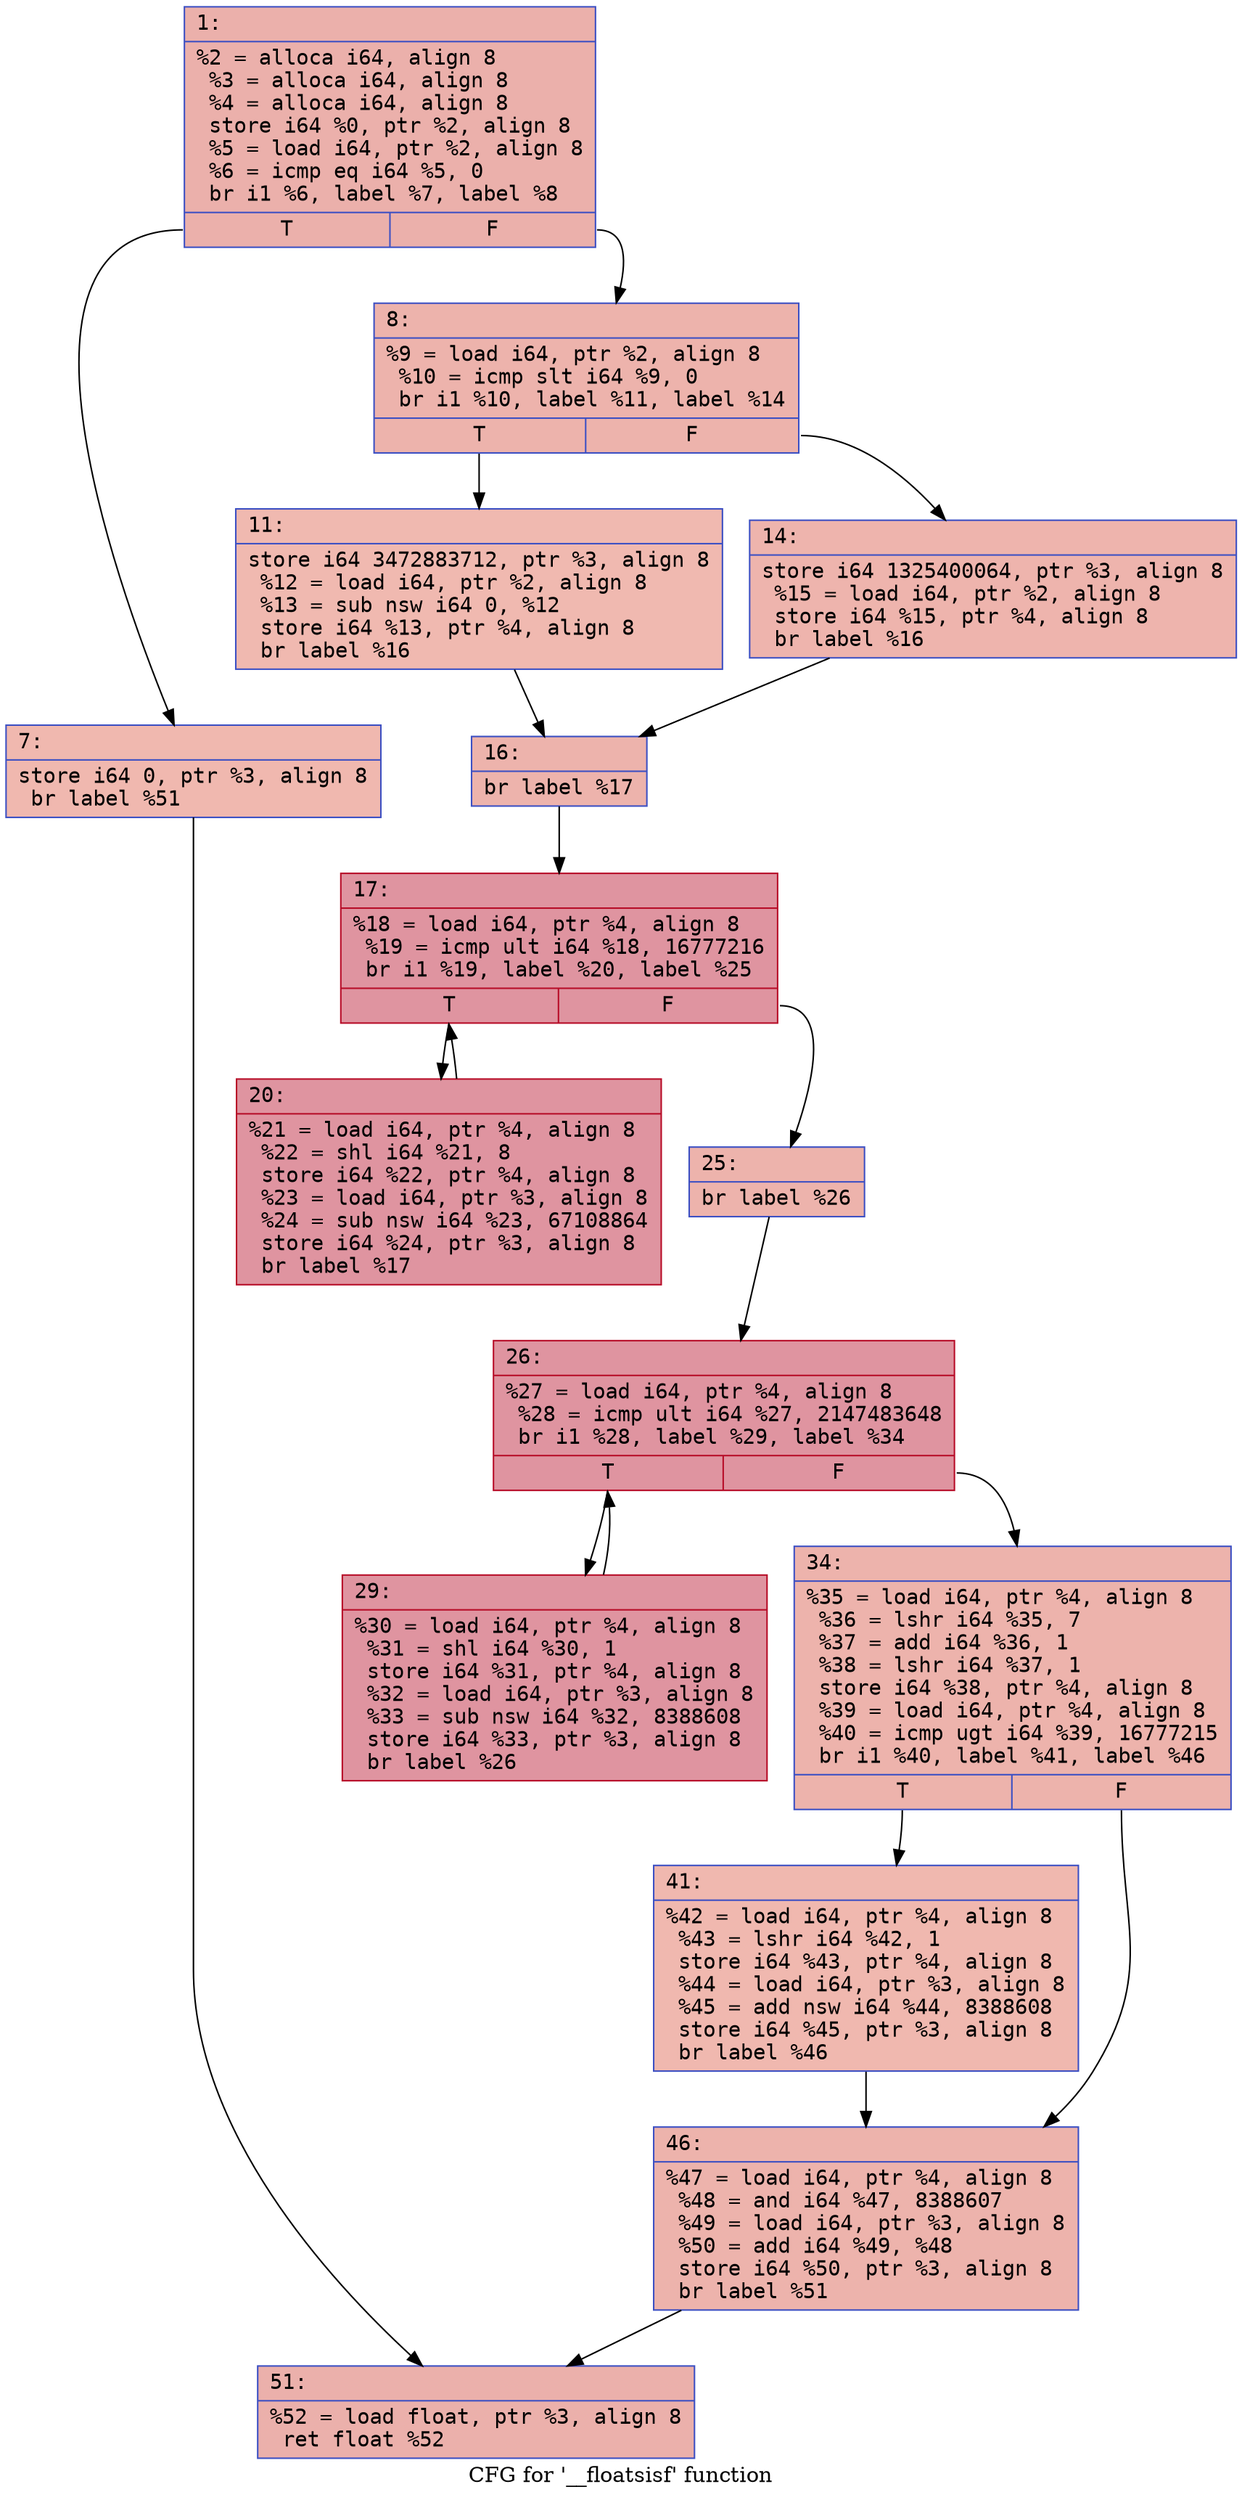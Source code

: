 digraph "CFG for '__floatsisf' function" {
	label="CFG for '__floatsisf' function";

	Node0x600000b22670 [shape=record,color="#3d50c3ff", style=filled, fillcolor="#d24b4070" fontname="Courier",label="{1:\l|  %2 = alloca i64, align 8\l  %3 = alloca i64, align 8\l  %4 = alloca i64, align 8\l  store i64 %0, ptr %2, align 8\l  %5 = load i64, ptr %2, align 8\l  %6 = icmp eq i64 %5, 0\l  br i1 %6, label %7, label %8\l|{<s0>T|<s1>F}}"];
	Node0x600000b22670:s0 -> Node0x600000b226c0[tooltip="1 -> 7\nProbability 37.50%" ];
	Node0x600000b22670:s1 -> Node0x600000b22710[tooltip="1 -> 8\nProbability 62.50%" ];
	Node0x600000b226c0 [shape=record,color="#3d50c3ff", style=filled, fillcolor="#dc5d4a70" fontname="Courier",label="{7:\l|  store i64 0, ptr %3, align 8\l  br label %51\l}"];
	Node0x600000b226c0 -> Node0x600000b22ad0[tooltip="7 -> 51\nProbability 100.00%" ];
	Node0x600000b22710 [shape=record,color="#3d50c3ff", style=filled, fillcolor="#d6524470" fontname="Courier",label="{8:\l|  %9 = load i64, ptr %2, align 8\l  %10 = icmp slt i64 %9, 0\l  br i1 %10, label %11, label %14\l|{<s0>T|<s1>F}}"];
	Node0x600000b22710:s0 -> Node0x600000b22760[tooltip="8 -> 11\nProbability 37.50%" ];
	Node0x600000b22710:s1 -> Node0x600000b227b0[tooltip="8 -> 14\nProbability 62.50%" ];
	Node0x600000b22760 [shape=record,color="#3d50c3ff", style=filled, fillcolor="#de614d70" fontname="Courier",label="{11:\l|  store i64 3472883712, ptr %3, align 8\l  %12 = load i64, ptr %2, align 8\l  %13 = sub nsw i64 0, %12\l  store i64 %13, ptr %4, align 8\l  br label %16\l}"];
	Node0x600000b22760 -> Node0x600000b22800[tooltip="11 -> 16\nProbability 100.00%" ];
	Node0x600000b227b0 [shape=record,color="#3d50c3ff", style=filled, fillcolor="#d8564670" fontname="Courier",label="{14:\l|  store i64 1325400064, ptr %3, align 8\l  %15 = load i64, ptr %2, align 8\l  store i64 %15, ptr %4, align 8\l  br label %16\l}"];
	Node0x600000b227b0 -> Node0x600000b22800[tooltip="14 -> 16\nProbability 100.00%" ];
	Node0x600000b22800 [shape=record,color="#3d50c3ff", style=filled, fillcolor="#d6524470" fontname="Courier",label="{16:\l|  br label %17\l}"];
	Node0x600000b22800 -> Node0x600000b22850[tooltip="16 -> 17\nProbability 100.00%" ];
	Node0x600000b22850 [shape=record,color="#b70d28ff", style=filled, fillcolor="#b70d2870" fontname="Courier",label="{17:\l|  %18 = load i64, ptr %4, align 8\l  %19 = icmp ult i64 %18, 16777216\l  br i1 %19, label %20, label %25\l|{<s0>T|<s1>F}}"];
	Node0x600000b22850:s0 -> Node0x600000b228a0[tooltip="17 -> 20\nProbability 96.88%" ];
	Node0x600000b22850:s1 -> Node0x600000b228f0[tooltip="17 -> 25\nProbability 3.12%" ];
	Node0x600000b228a0 [shape=record,color="#b70d28ff", style=filled, fillcolor="#b70d2870" fontname="Courier",label="{20:\l|  %21 = load i64, ptr %4, align 8\l  %22 = shl i64 %21, 8\l  store i64 %22, ptr %4, align 8\l  %23 = load i64, ptr %3, align 8\l  %24 = sub nsw i64 %23, 67108864\l  store i64 %24, ptr %3, align 8\l  br label %17\l}"];
	Node0x600000b228a0 -> Node0x600000b22850[tooltip="20 -> 17\nProbability 100.00%" ];
	Node0x600000b228f0 [shape=record,color="#3d50c3ff", style=filled, fillcolor="#d6524470" fontname="Courier",label="{25:\l|  br label %26\l}"];
	Node0x600000b228f0 -> Node0x600000b22940[tooltip="25 -> 26\nProbability 100.00%" ];
	Node0x600000b22940 [shape=record,color="#b70d28ff", style=filled, fillcolor="#b70d2870" fontname="Courier",label="{26:\l|  %27 = load i64, ptr %4, align 8\l  %28 = icmp ult i64 %27, 2147483648\l  br i1 %28, label %29, label %34\l|{<s0>T|<s1>F}}"];
	Node0x600000b22940:s0 -> Node0x600000b22990[tooltip="26 -> 29\nProbability 96.88%" ];
	Node0x600000b22940:s1 -> Node0x600000b229e0[tooltip="26 -> 34\nProbability 3.12%" ];
	Node0x600000b22990 [shape=record,color="#b70d28ff", style=filled, fillcolor="#b70d2870" fontname="Courier",label="{29:\l|  %30 = load i64, ptr %4, align 8\l  %31 = shl i64 %30, 1\l  store i64 %31, ptr %4, align 8\l  %32 = load i64, ptr %3, align 8\l  %33 = sub nsw i64 %32, 8388608\l  store i64 %33, ptr %3, align 8\l  br label %26\l}"];
	Node0x600000b22990 -> Node0x600000b22940[tooltip="29 -> 26\nProbability 100.00%" ];
	Node0x600000b229e0 [shape=record,color="#3d50c3ff", style=filled, fillcolor="#d6524470" fontname="Courier",label="{34:\l|  %35 = load i64, ptr %4, align 8\l  %36 = lshr i64 %35, 7\l  %37 = add i64 %36, 1\l  %38 = lshr i64 %37, 1\l  store i64 %38, ptr %4, align 8\l  %39 = load i64, ptr %4, align 8\l  %40 = icmp ugt i64 %39, 16777215\l  br i1 %40, label %41, label %46\l|{<s0>T|<s1>F}}"];
	Node0x600000b229e0:s0 -> Node0x600000b22a30[tooltip="34 -> 41\nProbability 50.00%" ];
	Node0x600000b229e0:s1 -> Node0x600000b22a80[tooltip="34 -> 46\nProbability 50.00%" ];
	Node0x600000b22a30 [shape=record,color="#3d50c3ff", style=filled, fillcolor="#dc5d4a70" fontname="Courier",label="{41:\l|  %42 = load i64, ptr %4, align 8\l  %43 = lshr i64 %42, 1\l  store i64 %43, ptr %4, align 8\l  %44 = load i64, ptr %3, align 8\l  %45 = add nsw i64 %44, 8388608\l  store i64 %45, ptr %3, align 8\l  br label %46\l}"];
	Node0x600000b22a30 -> Node0x600000b22a80[tooltip="41 -> 46\nProbability 100.00%" ];
	Node0x600000b22a80 [shape=record,color="#3d50c3ff", style=filled, fillcolor="#d6524470" fontname="Courier",label="{46:\l|  %47 = load i64, ptr %4, align 8\l  %48 = and i64 %47, 8388607\l  %49 = load i64, ptr %3, align 8\l  %50 = add i64 %49, %48\l  store i64 %50, ptr %3, align 8\l  br label %51\l}"];
	Node0x600000b22a80 -> Node0x600000b22ad0[tooltip="46 -> 51\nProbability 100.00%" ];
	Node0x600000b22ad0 [shape=record,color="#3d50c3ff", style=filled, fillcolor="#d24b4070" fontname="Courier",label="{51:\l|  %52 = load float, ptr %3, align 8\l  ret float %52\l}"];
}
